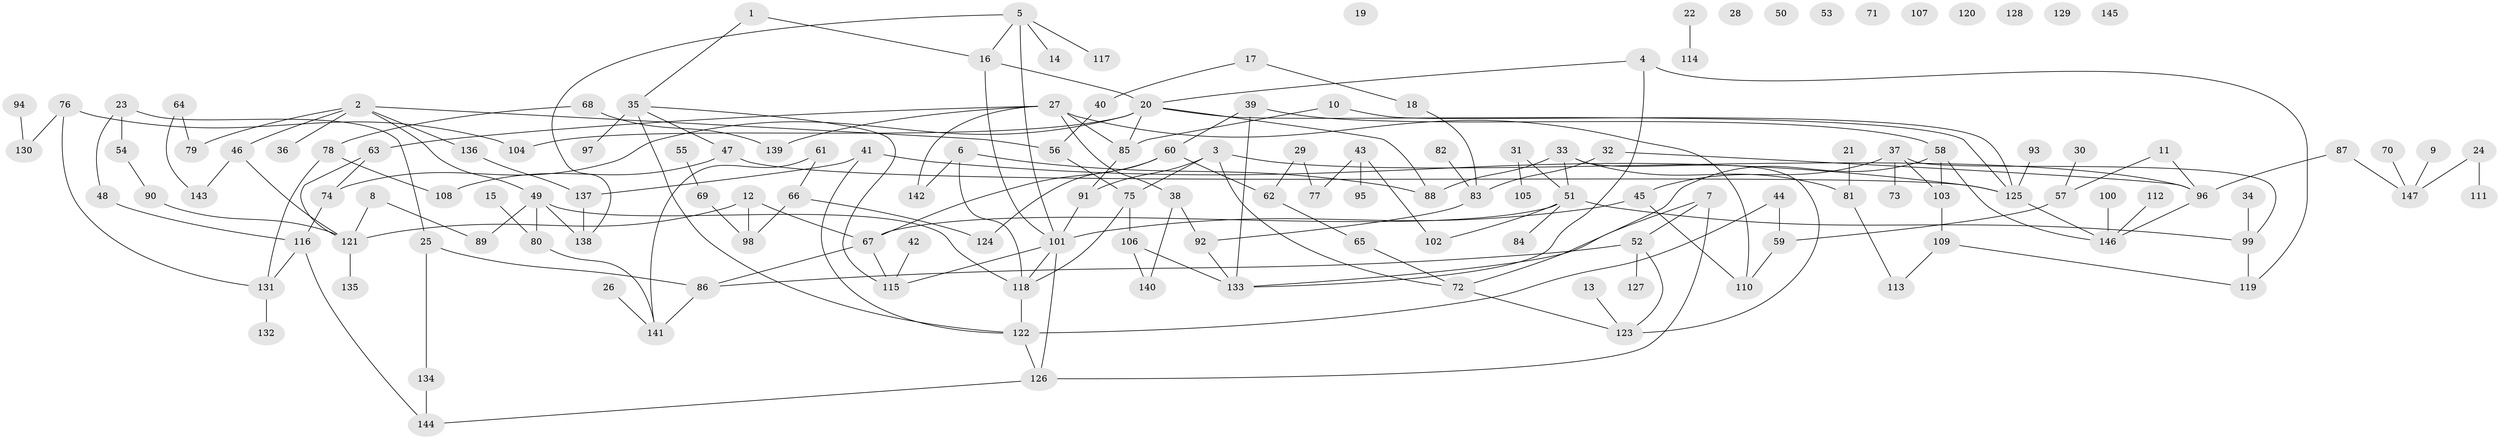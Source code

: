 // Generated by graph-tools (version 1.1) at 2025/13/03/09/25 04:13:12]
// undirected, 147 vertices, 189 edges
graph export_dot {
graph [start="1"]
  node [color=gray90,style=filled];
  1;
  2;
  3;
  4;
  5;
  6;
  7;
  8;
  9;
  10;
  11;
  12;
  13;
  14;
  15;
  16;
  17;
  18;
  19;
  20;
  21;
  22;
  23;
  24;
  25;
  26;
  27;
  28;
  29;
  30;
  31;
  32;
  33;
  34;
  35;
  36;
  37;
  38;
  39;
  40;
  41;
  42;
  43;
  44;
  45;
  46;
  47;
  48;
  49;
  50;
  51;
  52;
  53;
  54;
  55;
  56;
  57;
  58;
  59;
  60;
  61;
  62;
  63;
  64;
  65;
  66;
  67;
  68;
  69;
  70;
  71;
  72;
  73;
  74;
  75;
  76;
  77;
  78;
  79;
  80;
  81;
  82;
  83;
  84;
  85;
  86;
  87;
  88;
  89;
  90;
  91;
  92;
  93;
  94;
  95;
  96;
  97;
  98;
  99;
  100;
  101;
  102;
  103;
  104;
  105;
  106;
  107;
  108;
  109;
  110;
  111;
  112;
  113;
  114;
  115;
  116;
  117;
  118;
  119;
  120;
  121;
  122;
  123;
  124;
  125;
  126;
  127;
  128;
  129;
  130;
  131;
  132;
  133;
  134;
  135;
  136;
  137;
  138;
  139;
  140;
  141;
  142;
  143;
  144;
  145;
  146;
  147;
  1 -- 16;
  1 -- 35;
  2 -- 36;
  2 -- 46;
  2 -- 49;
  2 -- 56;
  2 -- 79;
  2 -- 136;
  3 -- 72;
  3 -- 75;
  3 -- 91;
  3 -- 96;
  4 -- 20;
  4 -- 119;
  4 -- 133;
  5 -- 14;
  5 -- 16;
  5 -- 101;
  5 -- 117;
  5 -- 138;
  6 -- 88;
  6 -- 118;
  6 -- 142;
  7 -- 52;
  7 -- 126;
  7 -- 133;
  8 -- 89;
  8 -- 121;
  9 -- 147;
  10 -- 85;
  10 -- 125;
  11 -- 57;
  11 -- 96;
  12 -- 67;
  12 -- 98;
  12 -- 121;
  13 -- 123;
  15 -- 80;
  16 -- 20;
  16 -- 101;
  17 -- 18;
  17 -- 40;
  18 -- 83;
  20 -- 74;
  20 -- 85;
  20 -- 88;
  20 -- 104;
  20 -- 125;
  21 -- 81;
  22 -- 114;
  23 -- 25;
  23 -- 48;
  23 -- 54;
  24 -- 111;
  24 -- 147;
  25 -- 86;
  25 -- 134;
  26 -- 141;
  27 -- 38;
  27 -- 63;
  27 -- 85;
  27 -- 110;
  27 -- 139;
  27 -- 142;
  29 -- 62;
  29 -- 77;
  30 -- 57;
  31 -- 51;
  31 -- 105;
  32 -- 83;
  32 -- 96;
  33 -- 51;
  33 -- 81;
  33 -- 88;
  33 -- 123;
  34 -- 99;
  35 -- 47;
  35 -- 97;
  35 -- 115;
  35 -- 122;
  37 -- 45;
  37 -- 73;
  37 -- 99;
  37 -- 103;
  38 -- 92;
  38 -- 140;
  39 -- 58;
  39 -- 60;
  39 -- 133;
  40 -- 56;
  41 -- 122;
  41 -- 125;
  41 -- 137;
  42 -- 115;
  43 -- 77;
  43 -- 95;
  43 -- 102;
  44 -- 59;
  44 -- 122;
  45 -- 101;
  45 -- 110;
  46 -- 121;
  46 -- 143;
  47 -- 108;
  47 -- 125;
  48 -- 116;
  49 -- 80;
  49 -- 89;
  49 -- 118;
  49 -- 138;
  51 -- 67;
  51 -- 84;
  51 -- 99;
  51 -- 102;
  52 -- 86;
  52 -- 123;
  52 -- 127;
  54 -- 90;
  55 -- 69;
  56 -- 75;
  57 -- 59;
  58 -- 72;
  58 -- 103;
  58 -- 146;
  59 -- 110;
  60 -- 62;
  60 -- 67;
  60 -- 124;
  61 -- 66;
  61 -- 141;
  62 -- 65;
  63 -- 74;
  63 -- 121;
  64 -- 79;
  64 -- 143;
  65 -- 72;
  66 -- 98;
  66 -- 124;
  67 -- 86;
  67 -- 115;
  68 -- 78;
  68 -- 139;
  69 -- 98;
  70 -- 147;
  72 -- 123;
  74 -- 116;
  75 -- 106;
  75 -- 118;
  76 -- 104;
  76 -- 130;
  76 -- 131;
  78 -- 108;
  78 -- 131;
  80 -- 141;
  81 -- 113;
  82 -- 83;
  83 -- 92;
  85 -- 91;
  86 -- 141;
  87 -- 96;
  87 -- 147;
  90 -- 121;
  91 -- 101;
  92 -- 133;
  93 -- 125;
  94 -- 130;
  96 -- 146;
  99 -- 119;
  100 -- 146;
  101 -- 115;
  101 -- 118;
  101 -- 126;
  103 -- 109;
  106 -- 133;
  106 -- 140;
  109 -- 113;
  109 -- 119;
  112 -- 146;
  116 -- 131;
  116 -- 144;
  118 -- 122;
  121 -- 135;
  122 -- 126;
  125 -- 146;
  126 -- 144;
  131 -- 132;
  134 -- 144;
  136 -- 137;
  137 -- 138;
}
